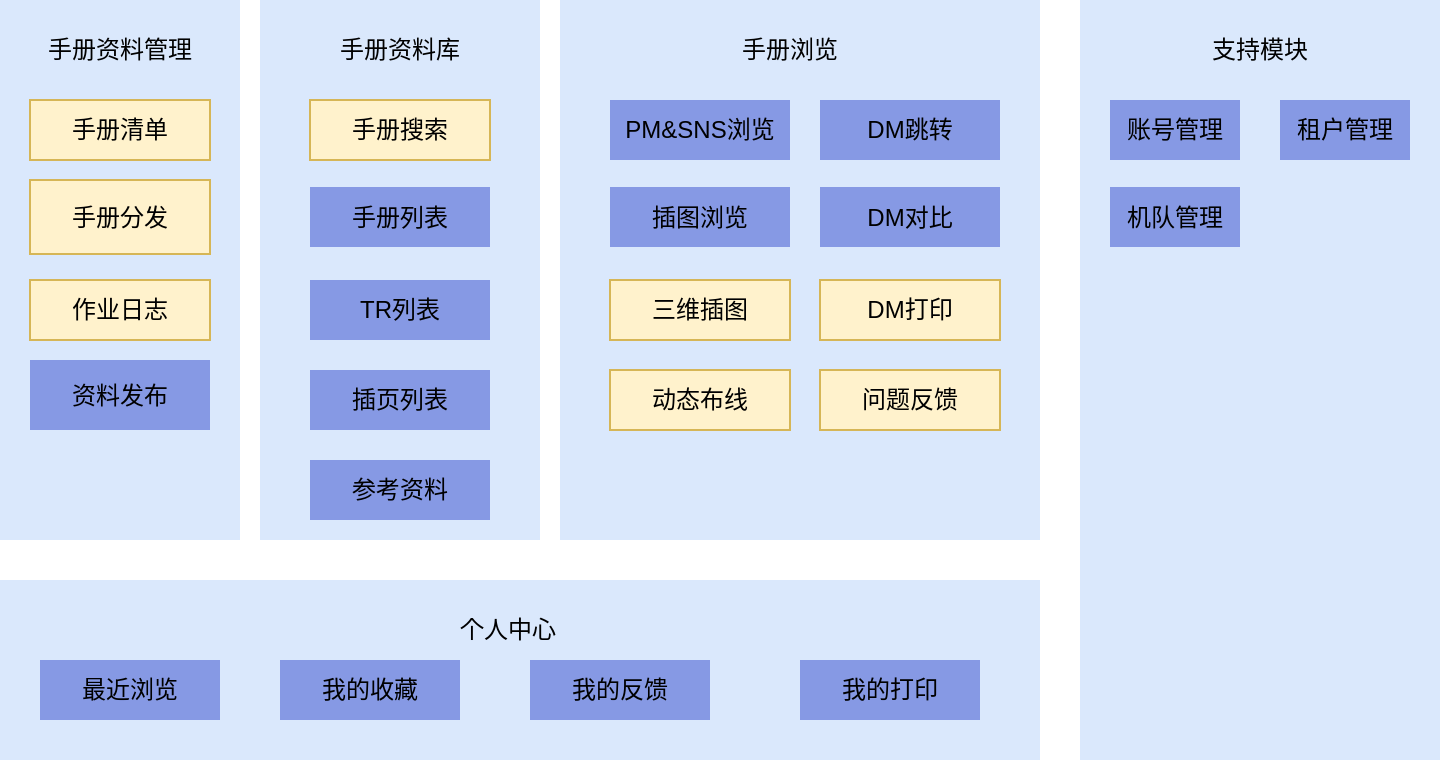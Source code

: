 <mxfile version="27.0.4">
  <diagram name="第 1 页" id="ZfJp9wOOgkzBBenZ9gz3">
    <mxGraphModel dx="706" dy="387" grid="1" gridSize="10" guides="1" tooltips="1" connect="1" arrows="1" fold="1" page="1" pageScale="1" pageWidth="827" pageHeight="1169" math="0" shadow="0">
      <root>
        <mxCell id="0" />
        <mxCell id="1" parent="0" />
        <mxCell id="nA85lhXwjBj9LnQ69MAJ-1" value="" style="rounded=0;whiteSpace=wrap;html=1;fillColor=#dae8fc;strokeColor=none;" vertex="1" parent="1">
          <mxGeometry x="120" y="80" width="120" height="270" as="geometry" />
        </mxCell>
        <mxCell id="nA85lhXwjBj9LnQ69MAJ-2" value="手册清单" style="rounded=0;whiteSpace=wrap;html=1;fillColor=#fff2cc;strokeColor=#d6b656;" vertex="1" parent="1">
          <mxGeometry x="135" y="130" width="90" height="30" as="geometry" />
        </mxCell>
        <mxCell id="nA85lhXwjBj9LnQ69MAJ-3" value="手册资料管理" style="text;html=1;align=center;verticalAlign=middle;whiteSpace=wrap;rounded=0;" vertex="1" parent="1">
          <mxGeometry x="140" y="90" width="80" height="30" as="geometry" />
        </mxCell>
        <mxCell id="nA85lhXwjBj9LnQ69MAJ-4" value="手册分发" style="rounded=0;whiteSpace=wrap;html=1;fillColor=#fff2cc;strokeColor=#d6b656;" vertex="1" parent="1">
          <mxGeometry x="135" y="170" width="90" height="37" as="geometry" />
        </mxCell>
        <mxCell id="nA85lhXwjBj9LnQ69MAJ-5" value="作业日志" style="rounded=0;whiteSpace=wrap;html=1;fillColor=#fff2cc;strokeColor=#d6b656;" vertex="1" parent="1">
          <mxGeometry x="135" y="220" width="90" height="30" as="geometry" />
        </mxCell>
        <mxCell id="nA85lhXwjBj9LnQ69MAJ-6" value="资料发布" style="rounded=0;whiteSpace=wrap;html=1;fillColor=light-dark(#8699e4, #ededed);strokeColor=none;" vertex="1" parent="1">
          <mxGeometry x="135" y="260" width="90" height="35" as="geometry" />
        </mxCell>
        <mxCell id="nA85lhXwjBj9LnQ69MAJ-7" value="" style="rounded=0;whiteSpace=wrap;html=1;fillColor=#dae8fc;strokeColor=none;" vertex="1" parent="1">
          <mxGeometry x="250" y="80" width="140" height="270" as="geometry" />
        </mxCell>
        <mxCell id="nA85lhXwjBj9LnQ69MAJ-8" value="手册搜索" style="rounded=0;whiteSpace=wrap;html=1;fillColor=#fff2cc;strokeColor=#d6b656;" vertex="1" parent="1">
          <mxGeometry x="275" y="130" width="90" height="30" as="geometry" />
        </mxCell>
        <mxCell id="nA85lhXwjBj9LnQ69MAJ-9" value="手册资料库" style="text;html=1;align=center;verticalAlign=middle;whiteSpace=wrap;rounded=0;" vertex="1" parent="1">
          <mxGeometry x="280" y="90" width="80" height="30" as="geometry" />
        </mxCell>
        <mxCell id="nA85lhXwjBj9LnQ69MAJ-10" value="手册列表" style="rounded=0;whiteSpace=wrap;html=1;fillColor=light-dark(#8699e4, #ededed);strokeColor=none;" vertex="1" parent="1">
          <mxGeometry x="275" y="173.5" width="90" height="30" as="geometry" />
        </mxCell>
        <mxCell id="nA85lhXwjBj9LnQ69MAJ-11" value="TR列表" style="rounded=0;whiteSpace=wrap;html=1;fillColor=light-dark(#8699e4, #ededed);strokeColor=none;" vertex="1" parent="1">
          <mxGeometry x="275" y="220" width="90" height="30" as="geometry" />
        </mxCell>
        <mxCell id="nA85lhXwjBj9LnQ69MAJ-12" value="插页列表" style="rounded=0;whiteSpace=wrap;html=1;fillColor=light-dark(#8699e4, #ededed);strokeColor=none;" vertex="1" parent="1">
          <mxGeometry x="275" y="265" width="90" height="30" as="geometry" />
        </mxCell>
        <mxCell id="nA85lhXwjBj9LnQ69MAJ-13" value="参考资料" style="rounded=0;whiteSpace=wrap;html=1;fillColor=light-dark(#8699e4, #ededed);strokeColor=none;" vertex="1" parent="1">
          <mxGeometry x="275" y="310" width="90" height="30" as="geometry" />
        </mxCell>
        <mxCell id="nA85lhXwjBj9LnQ69MAJ-14" value="" style="rounded=0;whiteSpace=wrap;html=1;fillColor=#dae8fc;strokeColor=none;" vertex="1" parent="1">
          <mxGeometry x="400" y="80" width="240" height="270" as="geometry" />
        </mxCell>
        <mxCell id="nA85lhXwjBj9LnQ69MAJ-15" value="手册浏览" style="text;html=1;align=center;verticalAlign=middle;whiteSpace=wrap;rounded=0;" vertex="1" parent="1">
          <mxGeometry x="475" y="90" width="80" height="30" as="geometry" />
        </mxCell>
        <mxCell id="nA85lhXwjBj9LnQ69MAJ-16" value="PM&amp;amp;SNS浏览" style="rounded=0;whiteSpace=wrap;html=1;fillColor=light-dark(#8699e4, #ededed);strokeColor=none;" vertex="1" parent="1">
          <mxGeometry x="425" y="130" width="90" height="30" as="geometry" />
        </mxCell>
        <mxCell id="nA85lhXwjBj9LnQ69MAJ-17" value="插图浏览" style="rounded=0;whiteSpace=wrap;html=1;fillColor=light-dark(#8699e4, #ededed);strokeColor=none;" vertex="1" parent="1">
          <mxGeometry x="425" y="173.5" width="90" height="30" as="geometry" />
        </mxCell>
        <mxCell id="nA85lhXwjBj9LnQ69MAJ-18" value="三维插图" style="rounded=0;whiteSpace=wrap;html=1;fillColor=#fff2cc;strokeColor=#d6b656;" vertex="1" parent="1">
          <mxGeometry x="425" y="220" width="90" height="30" as="geometry" />
        </mxCell>
        <mxCell id="nA85lhXwjBj9LnQ69MAJ-19" value="DM跳转" style="rounded=0;whiteSpace=wrap;html=1;fillColor=light-dark(#8699e4, #ededed);strokeColor=none;" vertex="1" parent="1">
          <mxGeometry x="530" y="130" width="90" height="30" as="geometry" />
        </mxCell>
        <mxCell id="nA85lhXwjBj9LnQ69MAJ-20" value="DM对比" style="rounded=0;whiteSpace=wrap;html=1;fillColor=light-dark(#8699e4, #ededed);strokeColor=none;" vertex="1" parent="1">
          <mxGeometry x="530" y="173.5" width="90" height="30" as="geometry" />
        </mxCell>
        <mxCell id="nA85lhXwjBj9LnQ69MAJ-21" value="DM打印" style="rounded=0;whiteSpace=wrap;html=1;fillColor=#fff2cc;strokeColor=#d6b656;" vertex="1" parent="1">
          <mxGeometry x="530" y="220" width="90" height="30" as="geometry" />
        </mxCell>
        <mxCell id="nA85lhXwjBj9LnQ69MAJ-22" value="动态布线" style="rounded=0;whiteSpace=wrap;html=1;fillColor=#fff2cc;strokeColor=#d6b656;" vertex="1" parent="1">
          <mxGeometry x="425" y="265" width="90" height="30" as="geometry" />
        </mxCell>
        <mxCell id="nA85lhXwjBj9LnQ69MAJ-24" value="问题反馈" style="rounded=0;whiteSpace=wrap;html=1;fillColor=#fff2cc;strokeColor=#d6b656;" vertex="1" parent="1">
          <mxGeometry x="530" y="265" width="90" height="30" as="geometry" />
        </mxCell>
        <mxCell id="nA85lhXwjBj9LnQ69MAJ-25" value="" style="rounded=0;whiteSpace=wrap;html=1;fillColor=#dae8fc;strokeColor=none;" vertex="1" parent="1">
          <mxGeometry x="120" y="370" width="520" height="90" as="geometry" />
        </mxCell>
        <mxCell id="nA85lhXwjBj9LnQ69MAJ-26" value="个人中心" style="text;html=1;align=center;verticalAlign=middle;whiteSpace=wrap;rounded=0;" vertex="1" parent="1">
          <mxGeometry x="334" y="380" width="80" height="30" as="geometry" />
        </mxCell>
        <mxCell id="nA85lhXwjBj9LnQ69MAJ-27" value="最近浏览" style="rounded=0;whiteSpace=wrap;html=1;fillColor=light-dark(#8699e4, #ededed);strokeColor=none;" vertex="1" parent="1">
          <mxGeometry x="140" y="410" width="90" height="30" as="geometry" />
        </mxCell>
        <mxCell id="nA85lhXwjBj9LnQ69MAJ-28" value="我的收藏" style="rounded=0;whiteSpace=wrap;html=1;fillColor=light-dark(#8699e4, #ededed);strokeColor=none;" vertex="1" parent="1">
          <mxGeometry x="260" y="410" width="90" height="30" as="geometry" />
        </mxCell>
        <mxCell id="nA85lhXwjBj9LnQ69MAJ-29" value="我的打印" style="rounded=0;whiteSpace=wrap;html=1;fillColor=light-dark(#8699e4, #ededed);strokeColor=none;" vertex="1" parent="1">
          <mxGeometry x="520" y="410" width="90" height="30" as="geometry" />
        </mxCell>
        <mxCell id="nA85lhXwjBj9LnQ69MAJ-30" value="我的反馈" style="rounded=0;whiteSpace=wrap;html=1;fillColor=light-dark(#8699e4, #ededed);strokeColor=none;" vertex="1" parent="1">
          <mxGeometry x="385" y="410" width="90" height="30" as="geometry" />
        </mxCell>
        <mxCell id="nA85lhXwjBj9LnQ69MAJ-31" value="" style="rounded=0;whiteSpace=wrap;html=1;fillColor=#dae8fc;strokeColor=none;" vertex="1" parent="1">
          <mxGeometry x="660" y="80" width="180" height="380" as="geometry" />
        </mxCell>
        <mxCell id="nA85lhXwjBj9LnQ69MAJ-32" value="支持模块" style="text;html=1;align=center;verticalAlign=middle;whiteSpace=wrap;rounded=0;" vertex="1" parent="1">
          <mxGeometry x="710" y="90" width="80" height="30" as="geometry" />
        </mxCell>
        <mxCell id="nA85lhXwjBj9LnQ69MAJ-33" value="账号管理" style="rounded=0;whiteSpace=wrap;html=1;fillColor=light-dark(#8699e4, #ededed);strokeColor=none;" vertex="1" parent="1">
          <mxGeometry x="675" y="130" width="65" height="30" as="geometry" />
        </mxCell>
        <mxCell id="nA85lhXwjBj9LnQ69MAJ-34" value="租户管理" style="rounded=0;whiteSpace=wrap;html=1;fillColor=light-dark(#8699e4, #ededed);strokeColor=none;" vertex="1" parent="1">
          <mxGeometry x="760" y="130" width="65" height="30" as="geometry" />
        </mxCell>
        <mxCell id="nA85lhXwjBj9LnQ69MAJ-35" value="机队管理" style="rounded=0;whiteSpace=wrap;html=1;fillColor=light-dark(#8699e4, #ededed);strokeColor=none;" vertex="1" parent="1">
          <mxGeometry x="675" y="173.5" width="65" height="30" as="geometry" />
        </mxCell>
      </root>
    </mxGraphModel>
  </diagram>
</mxfile>

